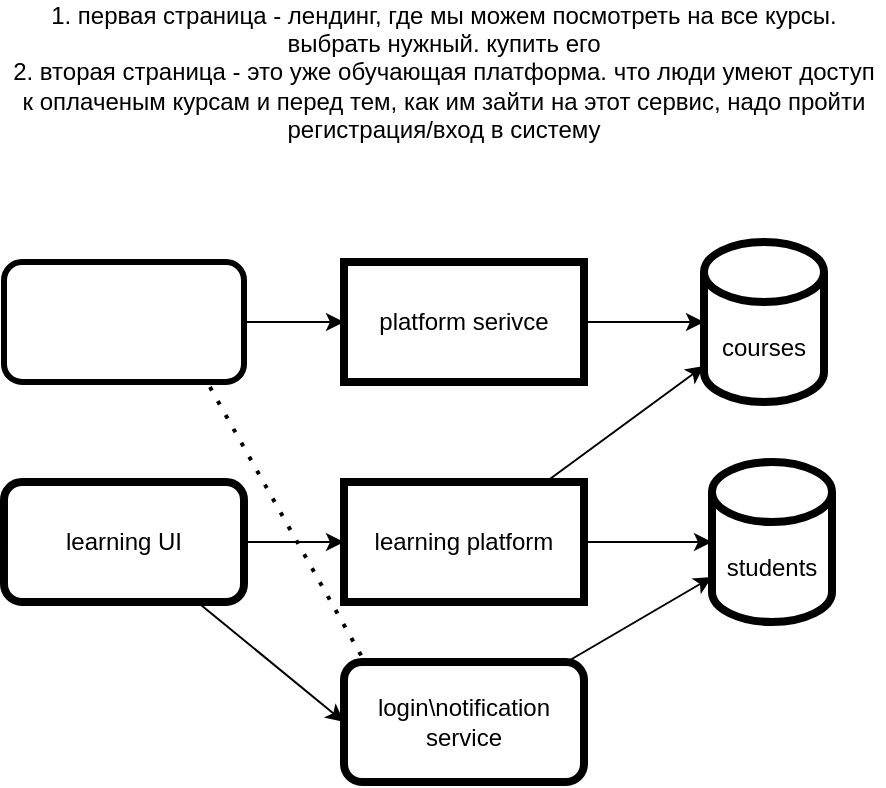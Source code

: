 <mxfile>
    <diagram id="cvXTFW_LKnAIveJ0arFu" name="Page-1">
        <mxGraphModel dx="642" dy="1715" grid="1" gridSize="10" guides="1" tooltips="1" connect="1" arrows="1" fold="1" page="1" pageScale="1" pageWidth="827" pageHeight="1169" math="0" shadow="0">
            <root>
                <mxCell id="0"/>
                <mxCell id="1" parent="0"/>
                <mxCell id="6" value="" style="edgeStyle=none;html=1;" edge="1" parent="1" source="2">
                    <mxGeometry relative="1" as="geometry">
                        <mxPoint x="200" y="160" as="targetPoint"/>
                    </mxGeometry>
                </mxCell>
                <mxCell id="2" value="lending UI" style="rounded=1;whiteSpace=wrap;html=1;fillColor=default;fontColor=#ffffff;strokeColor=default;gradientColor=none;strokeWidth=3;" vertex="1" parent="1">
                    <mxGeometry x="30" y="130" width="120" height="60" as="geometry"/>
                </mxCell>
                <mxCell id="7" value="" style="edgeStyle=none;html=1;" edge="1" parent="1" target="5">
                    <mxGeometry relative="1" as="geometry">
                        <mxPoint x="320" y="160" as="sourcePoint"/>
                    </mxGeometry>
                </mxCell>
                <mxCell id="5" value="courses" style="shape=cylinder3;whiteSpace=wrap;html=1;boundedLbl=1;backgroundOutline=1;size=15;strokeColor=default;strokeWidth=4;fillColor=default;gradientColor=none;" vertex="1" parent="1">
                    <mxGeometry x="380" y="120" width="60" height="80" as="geometry"/>
                </mxCell>
                <mxCell id="11" value="" style="edgeStyle=none;html=1;" edge="1" parent="1" source="8" target="10">
                    <mxGeometry relative="1" as="geometry"/>
                </mxCell>
                <mxCell id="18" style="edgeStyle=none;html=1;entryX=0;entryY=0.5;entryDx=0;entryDy=0;" edge="1" parent="1" source="8" target="17">
                    <mxGeometry relative="1" as="geometry"/>
                </mxCell>
                <mxCell id="8" value="learning UI" style="rounded=1;whiteSpace=wrap;html=1;strokeColor=default;strokeWidth=4;fillColor=default;gradientColor=none;" vertex="1" parent="1">
                    <mxGeometry x="30" y="240" width="120" height="60" as="geometry"/>
                </mxCell>
                <mxCell id="12" style="edgeStyle=none;html=1;" edge="1" parent="1" source="10" target="5">
                    <mxGeometry relative="1" as="geometry"/>
                </mxCell>
                <mxCell id="14" value="" style="edgeStyle=none;html=1;" edge="1" parent="1" source="10" target="13">
                    <mxGeometry relative="1" as="geometry"/>
                </mxCell>
                <mxCell id="10" value="learning platform" style="rounded=0;whiteSpace=wrap;html=1;strokeColor=default;strokeWidth=4;fillColor=default;gradientColor=none;" vertex="1" parent="1">
                    <mxGeometry x="200" y="240" width="120" height="60" as="geometry"/>
                </mxCell>
                <mxCell id="13" value="students" style="shape=cylinder3;whiteSpace=wrap;html=1;boundedLbl=1;backgroundOutline=1;size=15;strokeColor=default;strokeWidth=4;fillColor=default;gradientColor=none;" vertex="1" parent="1">
                    <mxGeometry x="384" y="230" width="60" height="80" as="geometry"/>
                </mxCell>
                <mxCell id="16" value="platform serivce" style="rounded=0;whiteSpace=wrap;html=1;strokeColor=default;strokeWidth=4;fillColor=default;gradientColor=none;" vertex="1" parent="1">
                    <mxGeometry x="200" y="130" width="120" height="60" as="geometry"/>
                </mxCell>
                <mxCell id="19" style="edgeStyle=none;html=1;" edge="1" parent="1" source="17" target="13">
                    <mxGeometry relative="1" as="geometry"/>
                </mxCell>
                <mxCell id="17" value="login\notification service" style="rounded=1;whiteSpace=wrap;html=1;strokeColor=default;strokeWidth=4;fillColor=default;gradientColor=none;" vertex="1" parent="1">
                    <mxGeometry x="200" y="330" width="120" height="60" as="geometry"/>
                </mxCell>
                <mxCell id="20" value="" style="endArrow=none;dashed=1;html=1;dashPattern=1 3;strokeWidth=2;exitX=0.858;exitY=1.042;exitDx=0;exitDy=0;exitPerimeter=0;entryX=0.075;entryY=-0.042;entryDx=0;entryDy=0;entryPerimeter=0;" edge="1" parent="1" source="2" target="17">
                    <mxGeometry width="50" height="50" relative="1" as="geometry">
                        <mxPoint x="310" y="300" as="sourcePoint"/>
                        <mxPoint x="360" y="250" as="targetPoint"/>
                    </mxGeometry>
                </mxCell>
                <mxCell id="21" value="1. первая страница - лендинг, где мы можем посмотреть на все курсы. выбрать нужный. купить его&lt;br&gt;2. вторая страница - это уже обучающая платформа. что люди умеют доступ к оплаченым курсам и перед тем, как им зайти на этот сервис, надо пройти регистрация/вход в систему" style="text;html=1;strokeColor=none;fillColor=none;align=center;verticalAlign=middle;whiteSpace=wrap;rounded=0;" vertex="1" parent="1">
                    <mxGeometry x="30" y="20" width="440" height="30" as="geometry"/>
                </mxCell>
            </root>
        </mxGraphModel>
    </diagram>
</mxfile>